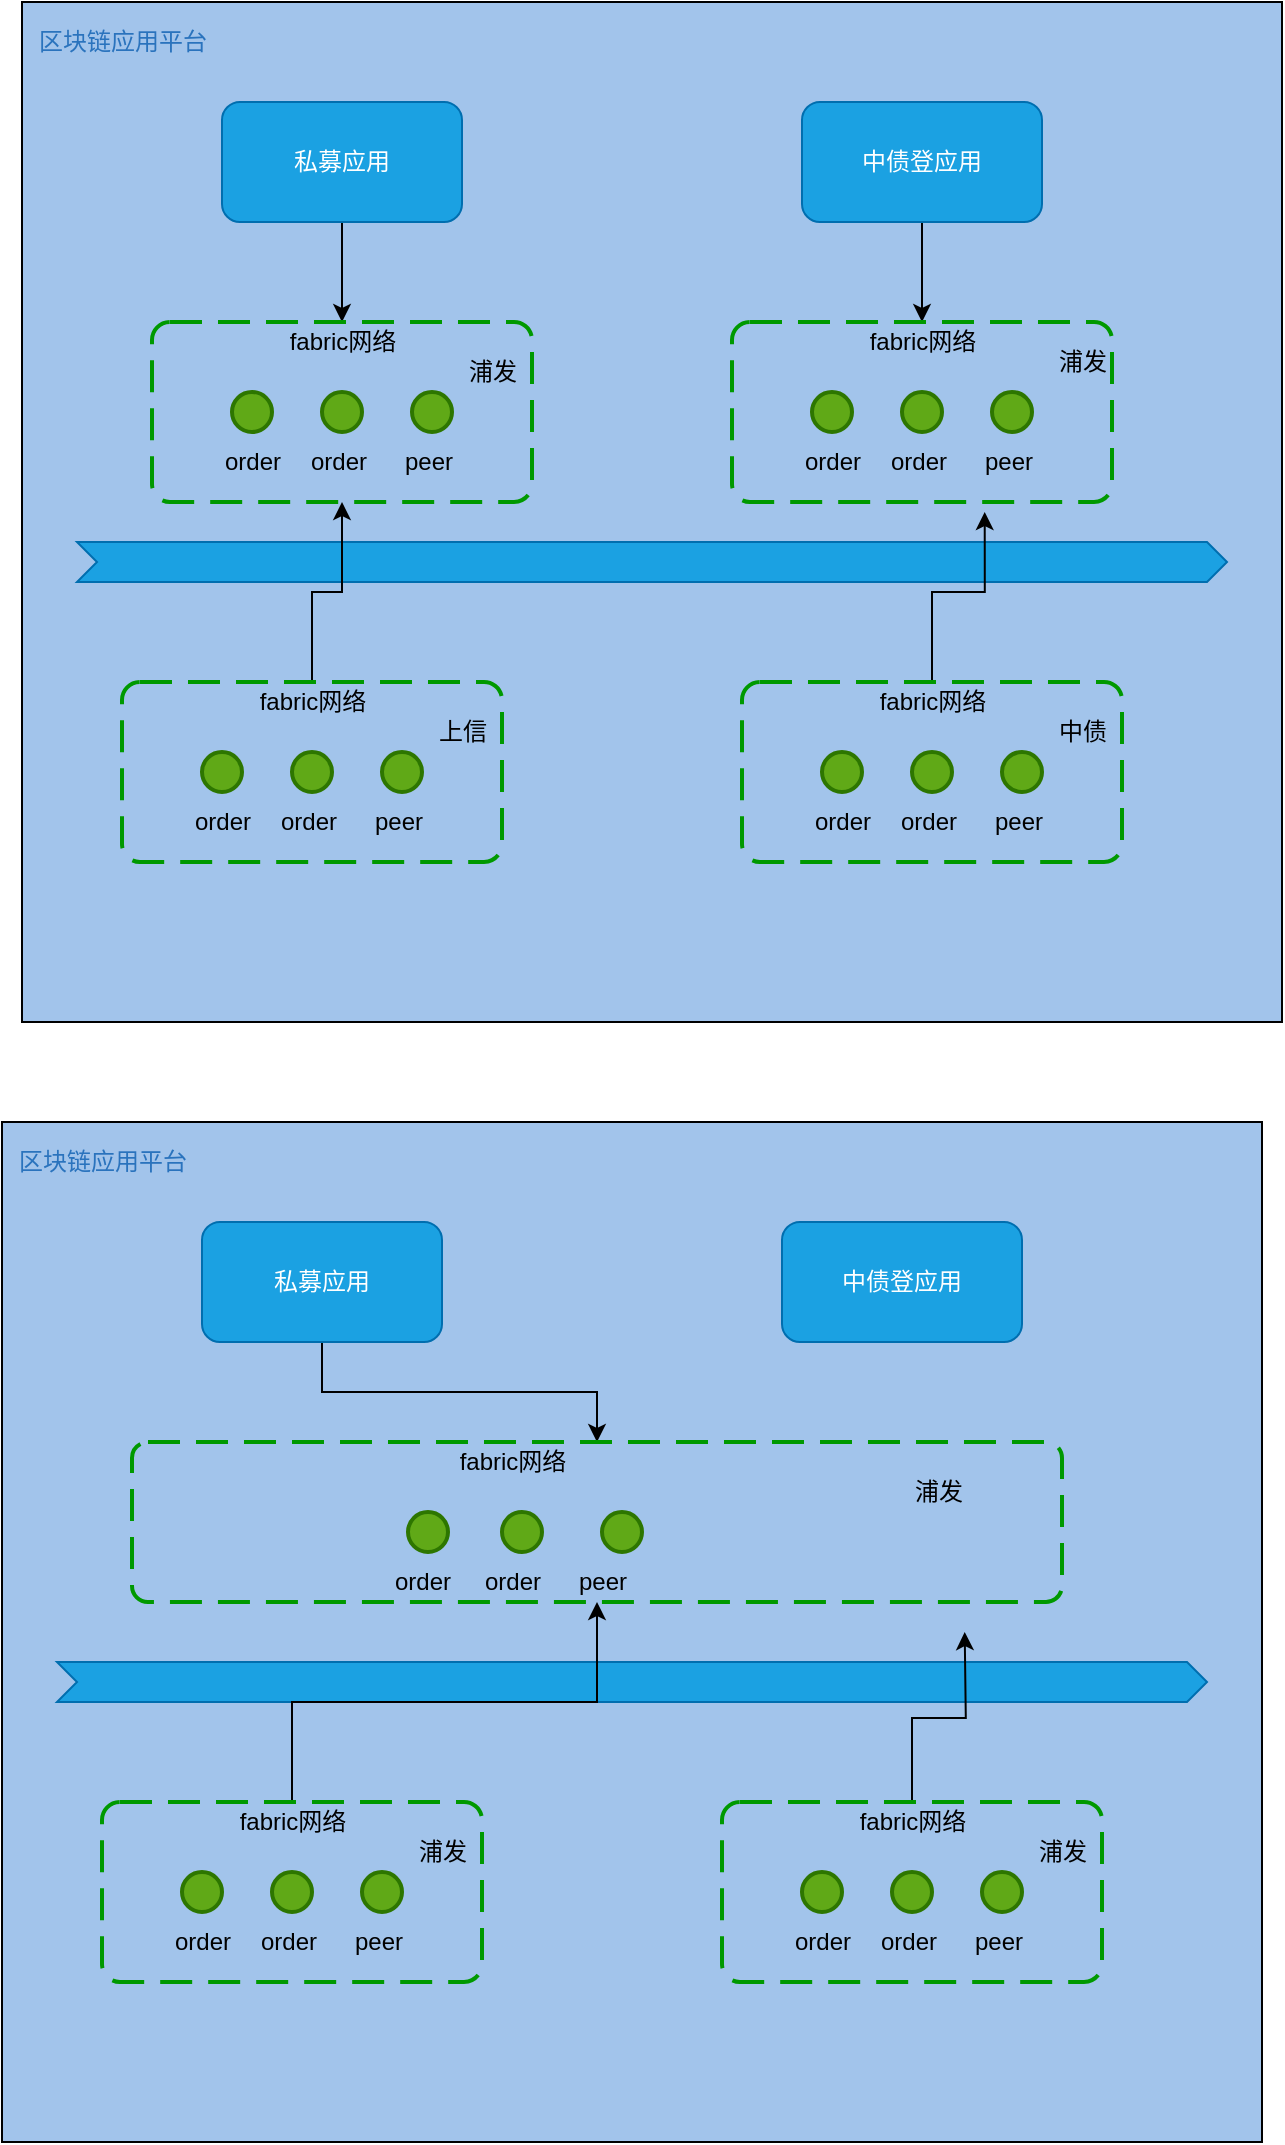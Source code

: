 <mxfile version="14.1.9" type="github"><diagram id="fWQ41ixsn_-MHg3DVFzX" name="Page-1"><mxGraphModel dx="782" dy="389" grid="1" gridSize="10" guides="1" tooltips="1" connect="1" arrows="1" fold="1" page="1" pageScale="1" pageWidth="827" pageHeight="1169" math="0" shadow="0"><root><mxCell id="0"/><mxCell id="1" parent="0"/><mxCell id="0eDmDIjOWBHYxuThT7Zu-2" value="" style="whiteSpace=wrap;html=1;fillColor=#A2C4EB;" parent="1" vertex="1"><mxGeometry x="90" y="70" width="630" height="510" as="geometry"/></mxCell><mxCell id="8kM-RfW2gDSPi0M0tcjr-1" value="区块链应用平台&lt;br&gt;" style="text;html=1;resizable=0;autosize=1;align=center;verticalAlign=middle;points=[];fillColor=none;strokeColor=none;rounded=0;fontColor=#2A73BD;" parent="1" vertex="1"><mxGeometry x="90" y="80" width="100" height="20" as="geometry"/></mxCell><mxCell id="qg2TMFH575JFQtMO2cEW-23" style="edgeStyle=orthogonalEdgeStyle;rounded=0;orthogonalLoop=1;jettySize=auto;html=1;exitX=0.5;exitY=1;exitDx=0;exitDy=0;entryX=0.5;entryY=0;entryDx=0;entryDy=0;" edge="1" parent="1" source="8kM-RfW2gDSPi0M0tcjr-2" target="8kM-RfW2gDSPi0M0tcjr-5"><mxGeometry relative="1" as="geometry"/></mxCell><mxCell id="8kM-RfW2gDSPi0M0tcjr-2" value="私募应用" style="rounded=1;whiteSpace=wrap;html=1;fillColor=#1ba1e2;fontColor=#ffffff;strokeColor=#006EAF;" parent="1" vertex="1"><mxGeometry x="190" y="120" width="120" height="60" as="geometry"/></mxCell><mxCell id="qg2TMFH575JFQtMO2cEW-24" style="edgeStyle=orthogonalEdgeStyle;rounded=0;orthogonalLoop=1;jettySize=auto;html=1;exitX=0.5;exitY=1;exitDx=0;exitDy=0;" edge="1" parent="1" source="8kM-RfW2gDSPi0M0tcjr-3" target="qzB3rU1nFHjKvM0NbiP9-9"><mxGeometry relative="1" as="geometry"/></mxCell><mxCell id="8kM-RfW2gDSPi0M0tcjr-3" value="中债登应用" style="rounded=1;whiteSpace=wrap;html=1;fillColor=#1ba1e2;fontColor=#ffffff;strokeColor=#006EAF;" parent="1" vertex="1"><mxGeometry x="480" y="120" width="120" height="60" as="geometry"/></mxCell><mxCell id="8kM-RfW2gDSPi0M0tcjr-5" value="" style="rounded=1;arcSize=10;dashed=1;fillColor=none;gradientColor=none;dashPattern=8 4;strokeWidth=2;fontColor=#2A73BD;strokeColor=#009900;" parent="1" vertex="1"><mxGeometry x="155" y="230" width="190" height="90" as="geometry"/></mxCell><mxCell id="qzB3rU1nFHjKvM0NbiP9-1" value="fabric网络" style="text;html=1;resizable=0;autosize=1;align=center;verticalAlign=middle;points=[];fillColor=none;strokeColor=none;rounded=0;" parent="1" vertex="1"><mxGeometry x="215" y="230" width="70" height="20" as="geometry"/></mxCell><mxCell id="qzB3rU1nFHjKvM0NbiP9-2" value="" style="strokeWidth=2;html=1;shape=mxgraph.flowchart.start_2;whiteSpace=wrap;fillColor=#60a917;fontColor=#ffffff;strokeColor=#2D7600;" parent="1" vertex="1"><mxGeometry x="195" y="265" width="20" height="20" as="geometry"/></mxCell><mxCell id="qzB3rU1nFHjKvM0NbiP9-3" value="" style="strokeWidth=2;html=1;shape=mxgraph.flowchart.start_2;whiteSpace=wrap;fillColor=#60a917;fontColor=#ffffff;strokeColor=#2D7600;" parent="1" vertex="1"><mxGeometry x="240" y="265" width="20" height="20" as="geometry"/></mxCell><mxCell id="qzB3rU1nFHjKvM0NbiP9-4" value="" style="strokeWidth=2;html=1;shape=mxgraph.flowchart.start_2;whiteSpace=wrap;fillColor=#60a917;fontColor=#ffffff;strokeColor=#2D7600;" parent="1" vertex="1"><mxGeometry x="285" y="265" width="20" height="20" as="geometry"/></mxCell><mxCell id="qzB3rU1nFHjKvM0NbiP9-5" value="order" style="text;html=1;resizable=0;autosize=1;align=center;verticalAlign=middle;points=[];fillColor=none;strokeColor=none;rounded=0;fontColor=#000000;" parent="1" vertex="1"><mxGeometry x="185" y="290" width="40" height="20" as="geometry"/></mxCell><mxCell id="qzB3rU1nFHjKvM0NbiP9-6" value="order" style="text;html=1;resizable=0;autosize=1;align=center;verticalAlign=middle;points=[];fillColor=none;strokeColor=none;rounded=0;fontColor=#000000;" parent="1" vertex="1"><mxGeometry x="228" y="290" width="40" height="20" as="geometry"/></mxCell><mxCell id="qzB3rU1nFHjKvM0NbiP9-7" value="peer" style="text;html=1;resizable=0;autosize=1;align=center;verticalAlign=middle;points=[];fillColor=none;strokeColor=none;rounded=0;fontColor=#000000;" parent="1" vertex="1"><mxGeometry x="273" y="290" width="40" height="20" as="geometry"/></mxCell><mxCell id="qzB3rU1nFHjKvM0NbiP9-8" value="" style="rounded=1;arcSize=10;dashed=1;fillColor=none;gradientColor=none;dashPattern=8 4;strokeWidth=2;fontColor=#2A73BD;strokeColor=#009900;" parent="1" vertex="1"><mxGeometry x="445" y="230" width="190" height="90" as="geometry"/></mxCell><mxCell id="qzB3rU1nFHjKvM0NbiP9-9" value="fabric网络" style="text;html=1;resizable=0;autosize=1;align=center;verticalAlign=middle;points=[];fillColor=none;strokeColor=none;rounded=0;" parent="1" vertex="1"><mxGeometry x="505" y="230" width="70" height="20" as="geometry"/></mxCell><mxCell id="qzB3rU1nFHjKvM0NbiP9-10" value="" style="strokeWidth=2;html=1;shape=mxgraph.flowchart.start_2;whiteSpace=wrap;fillColor=#60a917;fontColor=#ffffff;strokeColor=#2D7600;" parent="1" vertex="1"><mxGeometry x="485" y="265" width="20" height="20" as="geometry"/></mxCell><mxCell id="qzB3rU1nFHjKvM0NbiP9-11" value="" style="strokeWidth=2;html=1;shape=mxgraph.flowchart.start_2;whiteSpace=wrap;fillColor=#60a917;fontColor=#ffffff;strokeColor=#2D7600;" parent="1" vertex="1"><mxGeometry x="530" y="265" width="20" height="20" as="geometry"/></mxCell><mxCell id="qzB3rU1nFHjKvM0NbiP9-12" value="" style="strokeWidth=2;html=1;shape=mxgraph.flowchart.start_2;whiteSpace=wrap;fillColor=#60a917;fontColor=#ffffff;strokeColor=#2D7600;" parent="1" vertex="1"><mxGeometry x="575" y="265" width="20" height="20" as="geometry"/></mxCell><mxCell id="qzB3rU1nFHjKvM0NbiP9-13" value="order" style="text;html=1;resizable=0;autosize=1;align=center;verticalAlign=middle;points=[];fillColor=none;strokeColor=none;rounded=0;fontColor=#000000;" parent="1" vertex="1"><mxGeometry x="475" y="290" width="40" height="20" as="geometry"/></mxCell><mxCell id="qzB3rU1nFHjKvM0NbiP9-14" value="order" style="text;html=1;resizable=0;autosize=1;align=center;verticalAlign=middle;points=[];fillColor=none;strokeColor=none;rounded=0;fontColor=#000000;" parent="1" vertex="1"><mxGeometry x="518" y="290" width="40" height="20" as="geometry"/></mxCell><mxCell id="qzB3rU1nFHjKvM0NbiP9-15" value="peer" style="text;html=1;resizable=0;autosize=1;align=center;verticalAlign=middle;points=[];fillColor=none;strokeColor=none;rounded=0;fontColor=#000000;" parent="1" vertex="1"><mxGeometry x="563" y="290" width="40" height="20" as="geometry"/></mxCell><mxCell id="qg2TMFH575JFQtMO2cEW-1" value="" style="html=1;shadow=0;dashed=0;align=center;verticalAlign=middle;shape=mxgraph.arrows2.arrow;dy=0;dx=10;notch=10;fillColor=#1ba1e2;strokeColor=#006EAF;fontColor=#ffffff;" vertex="1" parent="1"><mxGeometry x="117.5" y="340" width="575" height="20" as="geometry"/></mxCell><mxCell id="qg2TMFH575JFQtMO2cEW-2" value="浦发" style="text;html=1;resizable=0;autosize=1;align=center;verticalAlign=middle;points=[];fillColor=none;strokeColor=none;rounded=0;" vertex="1" parent="1"><mxGeometry x="305" y="245" width="40" height="20" as="geometry"/></mxCell><mxCell id="qg2TMFH575JFQtMO2cEW-3" value="浦发" style="text;html=1;resizable=0;autosize=1;align=center;verticalAlign=middle;points=[];fillColor=none;strokeColor=none;rounded=0;" vertex="1" parent="1"><mxGeometry x="600" y="240" width="40" height="20" as="geometry"/></mxCell><mxCell id="qg2TMFH575JFQtMO2cEW-26" style="edgeStyle=orthogonalEdgeStyle;rounded=0;orthogonalLoop=1;jettySize=auto;html=1;exitX=0.5;exitY=0;exitDx=0;exitDy=0;entryX=0.665;entryY=1.056;entryDx=0;entryDy=0;entryPerimeter=0;" edge="1" parent="1" source="qg2TMFH575JFQtMO2cEW-5" target="qzB3rU1nFHjKvM0NbiP9-8"><mxGeometry relative="1" as="geometry"/></mxCell><mxCell id="qg2TMFH575JFQtMO2cEW-5" value="" style="rounded=1;arcSize=10;dashed=1;fillColor=none;gradientColor=none;dashPattern=8 4;strokeWidth=2;fontColor=#2A73BD;strokeColor=#009900;" vertex="1" parent="1"><mxGeometry x="450" y="410" width="190" height="90" as="geometry"/></mxCell><mxCell id="qg2TMFH575JFQtMO2cEW-6" value="fabric网络" style="text;html=1;resizable=0;autosize=1;align=center;verticalAlign=middle;points=[];fillColor=none;strokeColor=none;rounded=0;" vertex="1" parent="1"><mxGeometry x="510" y="410" width="70" height="20" as="geometry"/></mxCell><mxCell id="qg2TMFH575JFQtMO2cEW-7" value="" style="strokeWidth=2;html=1;shape=mxgraph.flowchart.start_2;whiteSpace=wrap;fillColor=#60a917;fontColor=#ffffff;strokeColor=#2D7600;" vertex="1" parent="1"><mxGeometry x="490" y="445" width="20" height="20" as="geometry"/></mxCell><mxCell id="qg2TMFH575JFQtMO2cEW-8" value="" style="strokeWidth=2;html=1;shape=mxgraph.flowchart.start_2;whiteSpace=wrap;fillColor=#60a917;fontColor=#ffffff;strokeColor=#2D7600;" vertex="1" parent="1"><mxGeometry x="535" y="445" width="20" height="20" as="geometry"/></mxCell><mxCell id="qg2TMFH575JFQtMO2cEW-9" value="" style="strokeWidth=2;html=1;shape=mxgraph.flowchart.start_2;whiteSpace=wrap;fillColor=#60a917;fontColor=#ffffff;strokeColor=#2D7600;" vertex="1" parent="1"><mxGeometry x="580" y="445" width="20" height="20" as="geometry"/></mxCell><mxCell id="qg2TMFH575JFQtMO2cEW-10" value="order" style="text;html=1;resizable=0;autosize=1;align=center;verticalAlign=middle;points=[];fillColor=none;strokeColor=none;rounded=0;fontColor=#000000;" vertex="1" parent="1"><mxGeometry x="480" y="470" width="40" height="20" as="geometry"/></mxCell><mxCell id="qg2TMFH575JFQtMO2cEW-11" value="order" style="text;html=1;resizable=0;autosize=1;align=center;verticalAlign=middle;points=[];fillColor=none;strokeColor=none;rounded=0;fontColor=#000000;" vertex="1" parent="1"><mxGeometry x="523" y="470" width="40" height="20" as="geometry"/></mxCell><mxCell id="qg2TMFH575JFQtMO2cEW-12" value="peer" style="text;html=1;resizable=0;autosize=1;align=center;verticalAlign=middle;points=[];fillColor=none;strokeColor=none;rounded=0;fontColor=#000000;" vertex="1" parent="1"><mxGeometry x="568" y="470" width="40" height="20" as="geometry"/></mxCell><mxCell id="qg2TMFH575JFQtMO2cEW-13" value="中债" style="text;html=1;resizable=0;autosize=1;align=center;verticalAlign=middle;points=[];fillColor=none;strokeColor=none;rounded=0;" vertex="1" parent="1"><mxGeometry x="600" y="425" width="40" height="20" as="geometry"/></mxCell><mxCell id="qg2TMFH575JFQtMO2cEW-25" style="edgeStyle=orthogonalEdgeStyle;rounded=0;orthogonalLoop=1;jettySize=auto;html=1;exitX=0.5;exitY=0;exitDx=0;exitDy=0;entryX=0.5;entryY=1;entryDx=0;entryDy=0;" edge="1" parent="1" source="qg2TMFH575JFQtMO2cEW-14" target="8kM-RfW2gDSPi0M0tcjr-5"><mxGeometry relative="1" as="geometry"/></mxCell><mxCell id="qg2TMFH575JFQtMO2cEW-14" value="" style="rounded=1;arcSize=10;dashed=1;fillColor=none;gradientColor=none;dashPattern=8 4;strokeWidth=2;fontColor=#2A73BD;strokeColor=#009900;" vertex="1" parent="1"><mxGeometry x="140" y="410" width="190" height="90" as="geometry"/></mxCell><mxCell id="qg2TMFH575JFQtMO2cEW-15" value="fabric网络" style="text;html=1;resizable=0;autosize=1;align=center;verticalAlign=middle;points=[];fillColor=none;strokeColor=none;rounded=0;" vertex="1" parent="1"><mxGeometry x="200" y="410" width="70" height="20" as="geometry"/></mxCell><mxCell id="qg2TMFH575JFQtMO2cEW-16" value="" style="strokeWidth=2;html=1;shape=mxgraph.flowchart.start_2;whiteSpace=wrap;fillColor=#60a917;fontColor=#ffffff;strokeColor=#2D7600;" vertex="1" parent="1"><mxGeometry x="180" y="445" width="20" height="20" as="geometry"/></mxCell><mxCell id="qg2TMFH575JFQtMO2cEW-17" value="" style="strokeWidth=2;html=1;shape=mxgraph.flowchart.start_2;whiteSpace=wrap;fillColor=#60a917;fontColor=#ffffff;strokeColor=#2D7600;" vertex="1" parent="1"><mxGeometry x="225" y="445" width="20" height="20" as="geometry"/></mxCell><mxCell id="qg2TMFH575JFQtMO2cEW-18" value="" style="strokeWidth=2;html=1;shape=mxgraph.flowchart.start_2;whiteSpace=wrap;fillColor=#60a917;fontColor=#ffffff;strokeColor=#2D7600;" vertex="1" parent="1"><mxGeometry x="270" y="445" width="20" height="20" as="geometry"/></mxCell><mxCell id="qg2TMFH575JFQtMO2cEW-19" value="order" style="text;html=1;resizable=0;autosize=1;align=center;verticalAlign=middle;points=[];fillColor=none;strokeColor=none;rounded=0;fontColor=#000000;" vertex="1" parent="1"><mxGeometry x="170" y="470" width="40" height="20" as="geometry"/></mxCell><mxCell id="qg2TMFH575JFQtMO2cEW-20" value="order" style="text;html=1;resizable=0;autosize=1;align=center;verticalAlign=middle;points=[];fillColor=none;strokeColor=none;rounded=0;fontColor=#000000;" vertex="1" parent="1"><mxGeometry x="213" y="470" width="40" height="20" as="geometry"/></mxCell><mxCell id="qg2TMFH575JFQtMO2cEW-21" value="peer" style="text;html=1;resizable=0;autosize=1;align=center;verticalAlign=middle;points=[];fillColor=none;strokeColor=none;rounded=0;fontColor=#000000;" vertex="1" parent="1"><mxGeometry x="258" y="470" width="40" height="20" as="geometry"/></mxCell><mxCell id="qg2TMFH575JFQtMO2cEW-22" value="上信" style="text;html=1;resizable=0;autosize=1;align=center;verticalAlign=middle;points=[];fillColor=none;strokeColor=none;rounded=0;" vertex="1" parent="1"><mxGeometry x="290" y="425" width="40" height="20" as="geometry"/></mxCell><mxCell id="qg2TMFH575JFQtMO2cEW-27" value="" style="whiteSpace=wrap;html=1;fillColor=#A2C4EB;" vertex="1" parent="1"><mxGeometry x="80" y="630" width="630" height="510" as="geometry"/></mxCell><mxCell id="qg2TMFH575JFQtMO2cEW-28" value="区块链应用平台&lt;br&gt;" style="text;html=1;resizable=0;autosize=1;align=center;verticalAlign=middle;points=[];fillColor=none;strokeColor=none;rounded=0;fontColor=#2A73BD;" vertex="1" parent="1"><mxGeometry x="80" y="640" width="100" height="20" as="geometry"/></mxCell><mxCell id="qg2TMFH575JFQtMO2cEW-29" style="edgeStyle=orthogonalEdgeStyle;rounded=0;orthogonalLoop=1;jettySize=auto;html=1;exitX=0.5;exitY=1;exitDx=0;exitDy=0;entryX=0.5;entryY=0;entryDx=0;entryDy=0;" edge="1" parent="1" source="qg2TMFH575JFQtMO2cEW-30" target="qg2TMFH575JFQtMO2cEW-33"><mxGeometry relative="1" as="geometry"/></mxCell><mxCell id="qg2TMFH575JFQtMO2cEW-30" value="私募应用" style="rounded=1;whiteSpace=wrap;html=1;fillColor=#1ba1e2;fontColor=#ffffff;strokeColor=#006EAF;" vertex="1" parent="1"><mxGeometry x="180" y="680" width="120" height="60" as="geometry"/></mxCell><mxCell id="qg2TMFH575JFQtMO2cEW-32" value="中债登应用" style="rounded=1;whiteSpace=wrap;html=1;fillColor=#1ba1e2;fontColor=#ffffff;strokeColor=#006EAF;" vertex="1" parent="1"><mxGeometry x="470" y="680" width="120" height="60" as="geometry"/></mxCell><mxCell id="qg2TMFH575JFQtMO2cEW-33" value="" style="rounded=1;arcSize=10;dashed=1;fillColor=none;gradientColor=none;dashPattern=8 4;strokeWidth=2;fontColor=#2A73BD;strokeColor=#009900;" vertex="1" parent="1"><mxGeometry x="145" y="790" width="465" height="80" as="geometry"/></mxCell><mxCell id="qg2TMFH575JFQtMO2cEW-34" value="fabric网络" style="text;html=1;resizable=0;autosize=1;align=center;verticalAlign=middle;points=[];fillColor=none;strokeColor=none;rounded=0;" vertex="1" parent="1"><mxGeometry x="300" y="790" width="70" height="20" as="geometry"/></mxCell><mxCell id="qg2TMFH575JFQtMO2cEW-35" value="" style="strokeWidth=2;html=1;shape=mxgraph.flowchart.start_2;whiteSpace=wrap;fillColor=#60a917;fontColor=#ffffff;strokeColor=#2D7600;" vertex="1" parent="1"><mxGeometry x="283" y="825" width="20" height="20" as="geometry"/></mxCell><mxCell id="qg2TMFH575JFQtMO2cEW-36" value="" style="strokeWidth=2;html=1;shape=mxgraph.flowchart.start_2;whiteSpace=wrap;fillColor=#60a917;fontColor=#ffffff;strokeColor=#2D7600;" vertex="1" parent="1"><mxGeometry x="330" y="825" width="20" height="20" as="geometry"/></mxCell><mxCell id="qg2TMFH575JFQtMO2cEW-37" value="" style="strokeWidth=2;html=1;shape=mxgraph.flowchart.start_2;whiteSpace=wrap;fillColor=#60a917;fontColor=#ffffff;strokeColor=#2D7600;" vertex="1" parent="1"><mxGeometry x="380" y="825" width="20" height="20" as="geometry"/></mxCell><mxCell id="qg2TMFH575JFQtMO2cEW-38" value="order" style="text;html=1;resizable=0;autosize=1;align=center;verticalAlign=middle;points=[];fillColor=none;strokeColor=none;rounded=0;fontColor=#000000;" vertex="1" parent="1"><mxGeometry x="270" y="850" width="40" height="20" as="geometry"/></mxCell><mxCell id="qg2TMFH575JFQtMO2cEW-39" value="order" style="text;html=1;resizable=0;autosize=1;align=center;verticalAlign=middle;points=[];fillColor=none;strokeColor=none;rounded=0;fontColor=#000000;" vertex="1" parent="1"><mxGeometry x="315" y="850" width="40" height="20" as="geometry"/></mxCell><mxCell id="qg2TMFH575JFQtMO2cEW-40" value="peer" style="text;html=1;resizable=0;autosize=1;align=center;verticalAlign=middle;points=[];fillColor=none;strokeColor=none;rounded=0;fontColor=#000000;" vertex="1" parent="1"><mxGeometry x="360" y="850" width="40" height="20" as="geometry"/></mxCell><mxCell id="qg2TMFH575JFQtMO2cEW-49" value="" style="html=1;shadow=0;dashed=0;align=center;verticalAlign=middle;shape=mxgraph.arrows2.arrow;dy=0;dx=10;notch=10;fillColor=#1ba1e2;strokeColor=#006EAF;fontColor=#ffffff;" vertex="1" parent="1"><mxGeometry x="107.5" y="900" width="575" height="20" as="geometry"/></mxCell><mxCell id="qg2TMFH575JFQtMO2cEW-50" value="浦发" style="text;html=1;resizable=0;autosize=1;align=center;verticalAlign=middle;points=[];fillColor=none;strokeColor=none;rounded=0;" vertex="1" parent="1"><mxGeometry x="528" y="805" width="40" height="20" as="geometry"/></mxCell><mxCell id="qg2TMFH575JFQtMO2cEW-52" style="edgeStyle=orthogonalEdgeStyle;rounded=0;orthogonalLoop=1;jettySize=auto;html=1;exitX=0.5;exitY=0;exitDx=0;exitDy=0;entryX=0.665;entryY=1.056;entryDx=0;entryDy=0;entryPerimeter=0;" edge="1" parent="1" source="qg2TMFH575JFQtMO2cEW-53"><mxGeometry relative="1" as="geometry"><mxPoint x="561.35" y="885.04" as="targetPoint"/></mxGeometry></mxCell><mxCell id="qg2TMFH575JFQtMO2cEW-53" value="" style="rounded=1;arcSize=10;dashed=1;fillColor=none;gradientColor=none;dashPattern=8 4;strokeWidth=2;fontColor=#2A73BD;strokeColor=#009900;" vertex="1" parent="1"><mxGeometry x="440" y="970" width="190" height="90" as="geometry"/></mxCell><mxCell id="qg2TMFH575JFQtMO2cEW-54" value="fabric网络" style="text;html=1;resizable=0;autosize=1;align=center;verticalAlign=middle;points=[];fillColor=none;strokeColor=none;rounded=0;" vertex="1" parent="1"><mxGeometry x="500" y="970" width="70" height="20" as="geometry"/></mxCell><mxCell id="qg2TMFH575JFQtMO2cEW-55" value="" style="strokeWidth=2;html=1;shape=mxgraph.flowchart.start_2;whiteSpace=wrap;fillColor=#60a917;fontColor=#ffffff;strokeColor=#2D7600;" vertex="1" parent="1"><mxGeometry x="480" y="1005" width="20" height="20" as="geometry"/></mxCell><mxCell id="qg2TMFH575JFQtMO2cEW-56" value="" style="strokeWidth=2;html=1;shape=mxgraph.flowchart.start_2;whiteSpace=wrap;fillColor=#60a917;fontColor=#ffffff;strokeColor=#2D7600;" vertex="1" parent="1"><mxGeometry x="525" y="1005" width="20" height="20" as="geometry"/></mxCell><mxCell id="qg2TMFH575JFQtMO2cEW-57" value="" style="strokeWidth=2;html=1;shape=mxgraph.flowchart.start_2;whiteSpace=wrap;fillColor=#60a917;fontColor=#ffffff;strokeColor=#2D7600;" vertex="1" parent="1"><mxGeometry x="570" y="1005" width="20" height="20" as="geometry"/></mxCell><mxCell id="qg2TMFH575JFQtMO2cEW-58" value="order" style="text;html=1;resizable=0;autosize=1;align=center;verticalAlign=middle;points=[];fillColor=none;strokeColor=none;rounded=0;fontColor=#000000;" vertex="1" parent="1"><mxGeometry x="470" y="1030" width="40" height="20" as="geometry"/></mxCell><mxCell id="qg2TMFH575JFQtMO2cEW-59" value="order" style="text;html=1;resizable=0;autosize=1;align=center;verticalAlign=middle;points=[];fillColor=none;strokeColor=none;rounded=0;fontColor=#000000;" vertex="1" parent="1"><mxGeometry x="513" y="1030" width="40" height="20" as="geometry"/></mxCell><mxCell id="qg2TMFH575JFQtMO2cEW-60" value="peer" style="text;html=1;resizable=0;autosize=1;align=center;verticalAlign=middle;points=[];fillColor=none;strokeColor=none;rounded=0;fontColor=#000000;" vertex="1" parent="1"><mxGeometry x="558" y="1030" width="40" height="20" as="geometry"/></mxCell><mxCell id="qg2TMFH575JFQtMO2cEW-61" value="浦发" style="text;html=1;resizable=0;autosize=1;align=center;verticalAlign=middle;points=[];fillColor=none;strokeColor=none;rounded=0;" vertex="1" parent="1"><mxGeometry x="590" y="985" width="40" height="20" as="geometry"/></mxCell><mxCell id="qg2TMFH575JFQtMO2cEW-62" style="edgeStyle=orthogonalEdgeStyle;rounded=0;orthogonalLoop=1;jettySize=auto;html=1;exitX=0.5;exitY=0;exitDx=0;exitDy=0;entryX=0.5;entryY=1;entryDx=0;entryDy=0;" edge="1" parent="1" source="qg2TMFH575JFQtMO2cEW-63" target="qg2TMFH575JFQtMO2cEW-33"><mxGeometry relative="1" as="geometry"/></mxCell><mxCell id="qg2TMFH575JFQtMO2cEW-63" value="" style="rounded=1;arcSize=10;dashed=1;fillColor=none;gradientColor=none;dashPattern=8 4;strokeWidth=2;fontColor=#2A73BD;strokeColor=#009900;" vertex="1" parent="1"><mxGeometry x="130" y="970" width="190" height="90" as="geometry"/></mxCell><mxCell id="qg2TMFH575JFQtMO2cEW-64" value="fabric网络" style="text;html=1;resizable=0;autosize=1;align=center;verticalAlign=middle;points=[];fillColor=none;strokeColor=none;rounded=0;" vertex="1" parent="1"><mxGeometry x="190" y="970" width="70" height="20" as="geometry"/></mxCell><mxCell id="qg2TMFH575JFQtMO2cEW-65" value="" style="strokeWidth=2;html=1;shape=mxgraph.flowchart.start_2;whiteSpace=wrap;fillColor=#60a917;fontColor=#ffffff;strokeColor=#2D7600;" vertex="1" parent="1"><mxGeometry x="170" y="1005" width="20" height="20" as="geometry"/></mxCell><mxCell id="qg2TMFH575JFQtMO2cEW-66" value="" style="strokeWidth=2;html=1;shape=mxgraph.flowchart.start_2;whiteSpace=wrap;fillColor=#60a917;fontColor=#ffffff;strokeColor=#2D7600;" vertex="1" parent="1"><mxGeometry x="215" y="1005" width="20" height="20" as="geometry"/></mxCell><mxCell id="qg2TMFH575JFQtMO2cEW-67" value="" style="strokeWidth=2;html=1;shape=mxgraph.flowchart.start_2;whiteSpace=wrap;fillColor=#60a917;fontColor=#ffffff;strokeColor=#2D7600;" vertex="1" parent="1"><mxGeometry x="260" y="1005" width="20" height="20" as="geometry"/></mxCell><mxCell id="qg2TMFH575JFQtMO2cEW-68" value="order" style="text;html=1;resizable=0;autosize=1;align=center;verticalAlign=middle;points=[];fillColor=none;strokeColor=none;rounded=0;fontColor=#000000;" vertex="1" parent="1"><mxGeometry x="160" y="1030" width="40" height="20" as="geometry"/></mxCell><mxCell id="qg2TMFH575JFQtMO2cEW-69" value="order" style="text;html=1;resizable=0;autosize=1;align=center;verticalAlign=middle;points=[];fillColor=none;strokeColor=none;rounded=0;fontColor=#000000;" vertex="1" parent="1"><mxGeometry x="203" y="1030" width="40" height="20" as="geometry"/></mxCell><mxCell id="qg2TMFH575JFQtMO2cEW-70" value="peer" style="text;html=1;resizable=0;autosize=1;align=center;verticalAlign=middle;points=[];fillColor=none;strokeColor=none;rounded=0;fontColor=#000000;" vertex="1" parent="1"><mxGeometry x="248" y="1030" width="40" height="20" as="geometry"/></mxCell><mxCell id="qg2TMFH575JFQtMO2cEW-71" value="浦发" style="text;html=1;resizable=0;autosize=1;align=center;verticalAlign=middle;points=[];fillColor=none;strokeColor=none;rounded=0;" vertex="1" parent="1"><mxGeometry x="280" y="985" width="40" height="20" as="geometry"/></mxCell></root></mxGraphModel></diagram></mxfile>